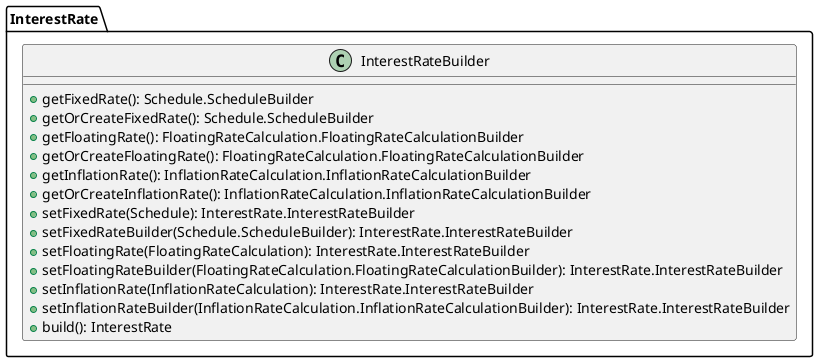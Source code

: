 @startuml

    class InterestRate.InterestRateBuilder [[InterestRate.InterestRateBuilder.html]] {
        +getFixedRate(): Schedule.ScheduleBuilder
        +getOrCreateFixedRate(): Schedule.ScheduleBuilder
        +getFloatingRate(): FloatingRateCalculation.FloatingRateCalculationBuilder
        +getOrCreateFloatingRate(): FloatingRateCalculation.FloatingRateCalculationBuilder
        +getInflationRate(): InflationRateCalculation.InflationRateCalculationBuilder
        +getOrCreateInflationRate(): InflationRateCalculation.InflationRateCalculationBuilder
        +setFixedRate(Schedule): InterestRate.InterestRateBuilder
        +setFixedRateBuilder(Schedule.ScheduleBuilder): InterestRate.InterestRateBuilder
        +setFloatingRate(FloatingRateCalculation): InterestRate.InterestRateBuilder
        +setFloatingRateBuilder(FloatingRateCalculation.FloatingRateCalculationBuilder): InterestRate.InterestRateBuilder
        +setInflationRate(InflationRateCalculation): InterestRate.InterestRateBuilder
        +setInflationRateBuilder(InflationRateCalculation.InflationRateCalculationBuilder): InterestRate.InterestRateBuilder
        +build(): InterestRate
    }

@enduml
